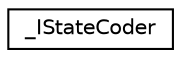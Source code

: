 digraph "Graphical Class Hierarchy"
{
 // LATEX_PDF_SIZE
  edge [fontname="Helvetica",fontsize="10",labelfontname="Helvetica",labelfontsize="10"];
  node [fontname="Helvetica",fontsize="10",shape=record];
  rankdir="LR";
  Node0 [label="_IStateCoder",height=0.2,width=0.4,color="black", fillcolor="white", style="filled",URL="$struct___i_state_coder.html",tooltip=" "];
}
